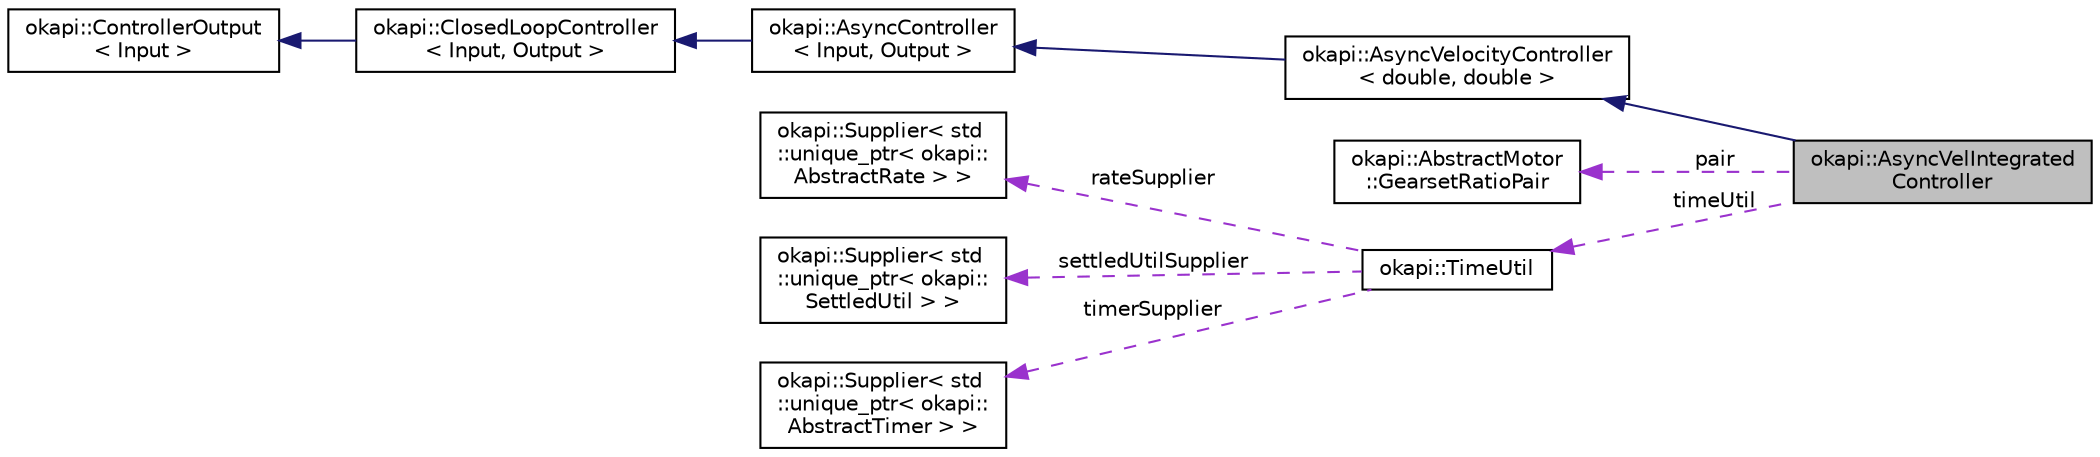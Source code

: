 digraph "okapi::AsyncVelIntegratedController"
{
 // LATEX_PDF_SIZE
  edge [fontname="Helvetica",fontsize="10",labelfontname="Helvetica",labelfontsize="10"];
  node [fontname="Helvetica",fontsize="10",shape=record];
  rankdir="LR";
  Node1 [label="okapi::AsyncVelIntegrated\lController",height=0.2,width=0.4,color="black", fillcolor="grey75", style="filled", fontcolor="black",tooltip=" "];
  Node2 -> Node1 [dir="back",color="midnightblue",fontsize="10",style="solid",fontname="Helvetica"];
  Node2 [label="okapi::AsyncVelocityController\l\< double, double \>",height=0.2,width=0.4,color="black", fillcolor="white", style="filled",URL="$classokapi_1_1AsyncVelocityController.html",tooltip=" "];
  Node3 -> Node2 [dir="back",color="midnightblue",fontsize="10",style="solid",fontname="Helvetica"];
  Node3 [label="okapi::AsyncController\l\< Input, Output \>",height=0.2,width=0.4,color="black", fillcolor="white", style="filled",URL="$classokapi_1_1AsyncController.html",tooltip=" "];
  Node4 -> Node3 [dir="back",color="midnightblue",fontsize="10",style="solid",fontname="Helvetica"];
  Node4 [label="okapi::ClosedLoopController\l\< Input, Output \>",height=0.2,width=0.4,color="black", fillcolor="white", style="filled",URL="$classokapi_1_1ClosedLoopController.html",tooltip=" "];
  Node5 -> Node4 [dir="back",color="midnightblue",fontsize="10",style="solid",fontname="Helvetica"];
  Node5 [label="okapi::ControllerOutput\l\< Input \>",height=0.2,width=0.4,color="black", fillcolor="white", style="filled",URL="$classokapi_1_1ControllerOutput.html",tooltip=" "];
  Node6 -> Node1 [dir="back",color="darkorchid3",fontsize="10",style="dashed",label=" pair" ,fontname="Helvetica"];
  Node6 [label="okapi::AbstractMotor\l::GearsetRatioPair",height=0.2,width=0.4,color="black", fillcolor="white", style="filled",URL="$structokapi_1_1AbstractMotor_1_1GearsetRatioPair.html",tooltip=" "];
  Node7 -> Node1 [dir="back",color="darkorchid3",fontsize="10",style="dashed",label=" timeUtil" ,fontname="Helvetica"];
  Node7 [label="okapi::TimeUtil",height=0.2,width=0.4,color="black", fillcolor="white", style="filled",URL="$classokapi_1_1TimeUtil.html",tooltip=" "];
  Node8 -> Node7 [dir="back",color="darkorchid3",fontsize="10",style="dashed",label=" rateSupplier" ,fontname="Helvetica"];
  Node8 [label="okapi::Supplier\< std\l::unique_ptr\< okapi::\lAbstractRate \> \>",height=0.2,width=0.4,color="black", fillcolor="white", style="filled",URL="$classokapi_1_1Supplier.html",tooltip=" "];
  Node9 -> Node7 [dir="back",color="darkorchid3",fontsize="10",style="dashed",label=" settledUtilSupplier" ,fontname="Helvetica"];
  Node9 [label="okapi::Supplier\< std\l::unique_ptr\< okapi::\lSettledUtil \> \>",height=0.2,width=0.4,color="black", fillcolor="white", style="filled",URL="$classokapi_1_1Supplier.html",tooltip=" "];
  Node10 -> Node7 [dir="back",color="darkorchid3",fontsize="10",style="dashed",label=" timerSupplier" ,fontname="Helvetica"];
  Node10 [label="okapi::Supplier\< std\l::unique_ptr\< okapi::\lAbstractTimer \> \>",height=0.2,width=0.4,color="black", fillcolor="white", style="filled",URL="$classokapi_1_1Supplier.html",tooltip=" "];
}

